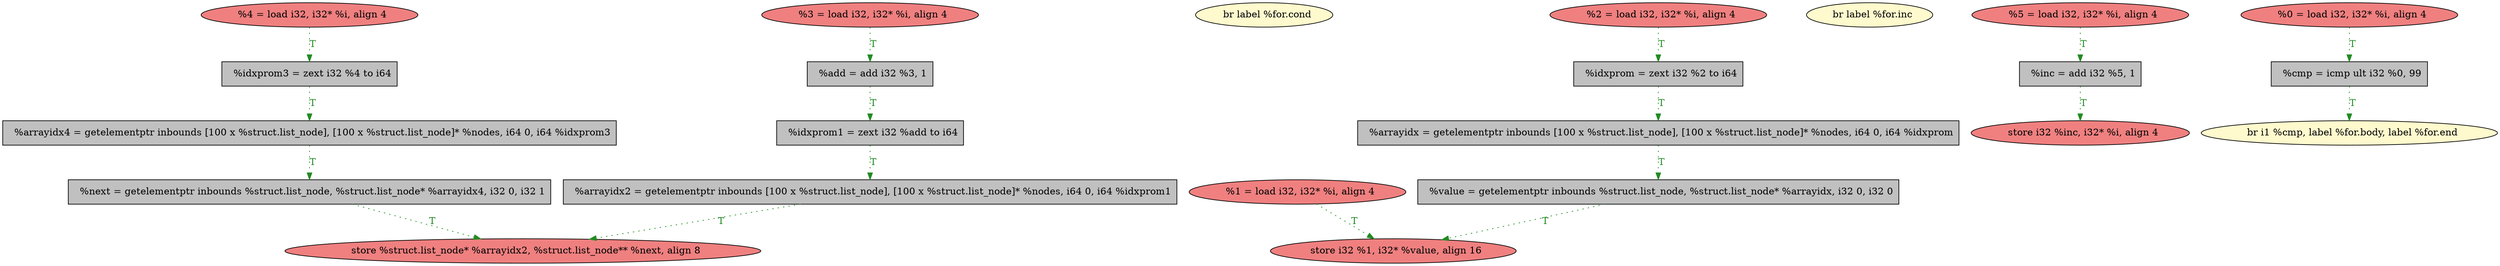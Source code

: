 
digraph G {


node953 [fillcolor=lightcoral,label="  %4 = load i32, i32* %i, align 4",shape=ellipse,style=filled ]
node952 [fillcolor=lightcoral,label="  %3 = load i32, i32* %i, align 4",shape=ellipse,style=filled ]
node950 [fillcolor=lemonchiffon,label="  br label %for.cond",shape=ellipse,style=filled ]
node949 [fillcolor=grey,label="  %arrayidx2 = getelementptr inbounds [100 x %struct.list_node], [100 x %struct.list_node]* %nodes, i64 0, i64 %idxprom1",shape=rectangle,style=filled ]
node948 [fillcolor=grey,label="  %idxprom1 = zext i32 %add to i64",shape=rectangle,style=filled ]
node947 [fillcolor=grey,label="  %add = add i32 %3, 1",shape=rectangle,style=filled ]
node936 [fillcolor=grey,label="  %idxprom3 = zext i32 %4 to i64",shape=rectangle,style=filled ]
node934 [fillcolor=lightcoral,label="  store %struct.list_node* %arrayidx2, %struct.list_node** %next, align 8",shape=ellipse,style=filled ]
node951 [fillcolor=grey,label="  %idxprom = zext i32 %2 to i64",shape=rectangle,style=filled ]
node941 [fillcolor=grey,label="  %value = getelementptr inbounds %struct.list_node, %struct.list_node* %arrayidx, i32 0, i32 0",shape=rectangle,style=filled ]
node933 [fillcolor=lemonchiffon,label="  br label %for.inc",shape=ellipse,style=filled ]
node935 [fillcolor=grey,label="  %next = getelementptr inbounds %struct.list_node, %struct.list_node* %arrayidx4, i32 0, i32 1",shape=rectangle,style=filled ]
node931 [fillcolor=grey,label="  %inc = add i32 %5, 1",shape=rectangle,style=filled ]
node932 [fillcolor=lightcoral,label="  %5 = load i32, i32* %i, align 4",shape=ellipse,style=filled ]
node938 [fillcolor=lightcoral,label="  %0 = load i32, i32* %i, align 4",shape=ellipse,style=filled ]
node939 [fillcolor=lightcoral,label="  %2 = load i32, i32* %i, align 4",shape=ellipse,style=filled ]
node942 [fillcolor=lightcoral,label="  store i32 %inc, i32* %i, align 4",shape=ellipse,style=filled ]
node944 [fillcolor=grey,label="  %arrayidx = getelementptr inbounds [100 x %struct.list_node], [100 x %struct.list_node]* %nodes, i64 0, i64 %idxprom",shape=rectangle,style=filled ]
node940 [fillcolor=grey,label="  %cmp = icmp ult i32 %0, 99",shape=rectangle,style=filled ]
node945 [fillcolor=lemonchiffon,label="  br i1 %cmp, label %for.body, label %for.end",shape=ellipse,style=filled ]
node943 [fillcolor=lightcoral,label="  store i32 %1, i32* %value, align 16",shape=ellipse,style=filled ]
node937 [fillcolor=lightcoral,label="  %1 = load i32, i32* %i, align 4",shape=ellipse,style=filled ]
node946 [fillcolor=grey,label="  %arrayidx4 = getelementptr inbounds [100 x %struct.list_node], [100 x %struct.list_node]* %nodes, i64 0, i64 %idxprom3",shape=rectangle,style=filled ]

node938->node940 [style=dotted,color=forestgreen,label="T",fontcolor=forestgreen ]
node940->node945 [style=dotted,color=forestgreen,label="T",fontcolor=forestgreen ]
node952->node947 [style=dotted,color=forestgreen,label="T",fontcolor=forestgreen ]
node941->node943 [style=dotted,color=forestgreen,label="T",fontcolor=forestgreen ]
node935->node934 [style=dotted,color=forestgreen,label="T",fontcolor=forestgreen ]
node949->node934 [style=dotted,color=forestgreen,label="T",fontcolor=forestgreen ]
node932->node931 [style=dotted,color=forestgreen,label="T",fontcolor=forestgreen ]
node936->node946 [style=dotted,color=forestgreen,label="T",fontcolor=forestgreen ]
node951->node944 [style=dotted,color=forestgreen,label="T",fontcolor=forestgreen ]
node939->node951 [style=dotted,color=forestgreen,label="T",fontcolor=forestgreen ]
node944->node941 [style=dotted,color=forestgreen,label="T",fontcolor=forestgreen ]
node953->node936 [style=dotted,color=forestgreen,label="T",fontcolor=forestgreen ]
node937->node943 [style=dotted,color=forestgreen,label="T",fontcolor=forestgreen ]
node946->node935 [style=dotted,color=forestgreen,label="T",fontcolor=forestgreen ]
node948->node949 [style=dotted,color=forestgreen,label="T",fontcolor=forestgreen ]
node931->node942 [style=dotted,color=forestgreen,label="T",fontcolor=forestgreen ]
node947->node948 [style=dotted,color=forestgreen,label="T",fontcolor=forestgreen ]


}
